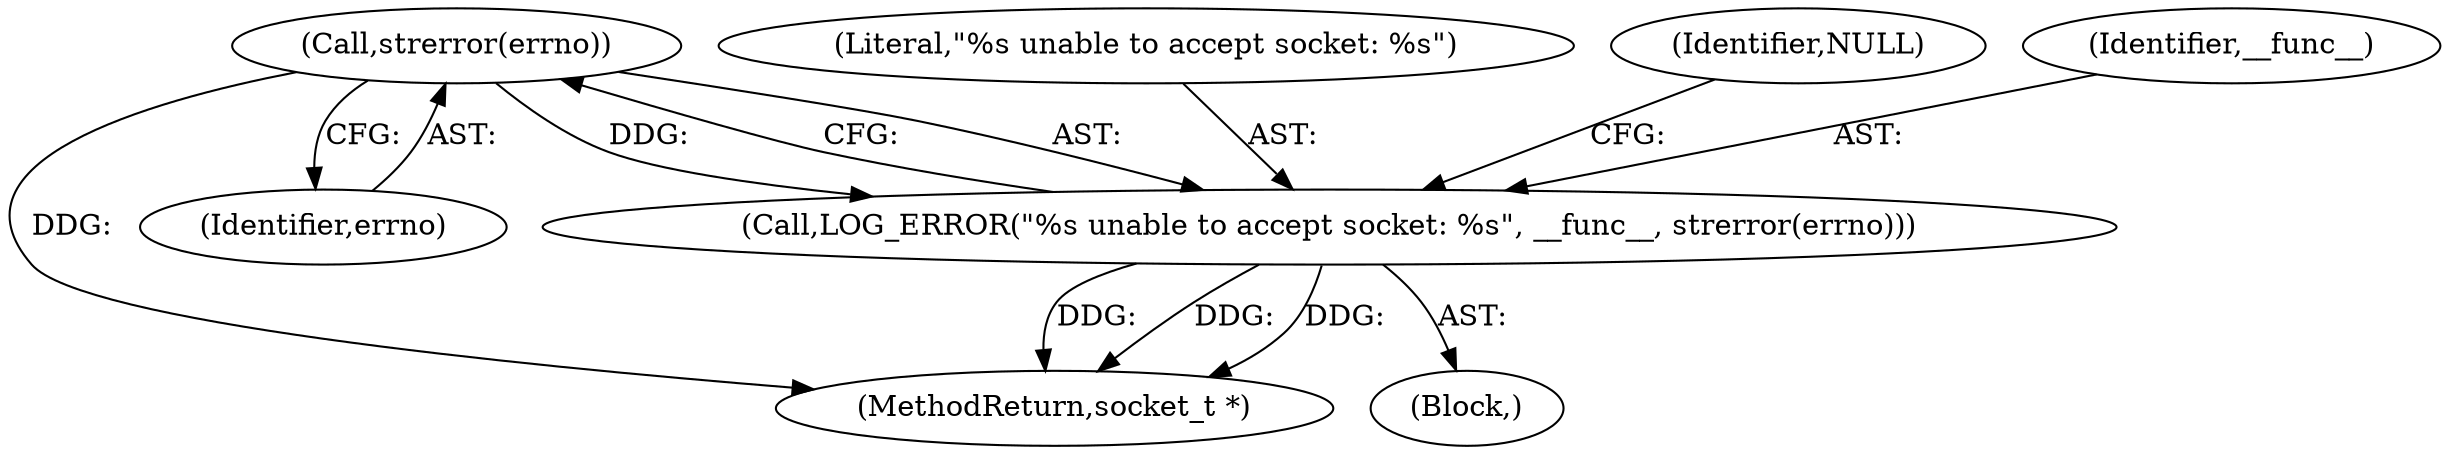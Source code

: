 digraph "0_Android_472271b153c5dc53c28beac55480a8d8434b2d5c_61@API" {
"1000124" [label="(Call,strerror(errno))"];
"1000121" [label="(Call,LOG_ERROR(\"%s unable to accept socket: %s\", __func__, strerror(errno)))"];
"1000122" [label="(Literal,\"%s unable to accept socket: %s\")"];
"1000127" [label="(Identifier,NULL)"];
"1000121" [label="(Call,LOG_ERROR(\"%s unable to accept socket: %s\", __func__, strerror(errno)))"];
"1000120" [label="(Block,)"];
"1000125" [label="(Identifier,errno)"];
"1000123" [label="(Identifier,__func__)"];
"1000154" [label="(MethodReturn,socket_t *)"];
"1000124" [label="(Call,strerror(errno))"];
"1000124" -> "1000121"  [label="AST: "];
"1000124" -> "1000125"  [label="CFG: "];
"1000125" -> "1000124"  [label="AST: "];
"1000121" -> "1000124"  [label="CFG: "];
"1000124" -> "1000154"  [label="DDG: "];
"1000124" -> "1000121"  [label="DDG: "];
"1000121" -> "1000120"  [label="AST: "];
"1000122" -> "1000121"  [label="AST: "];
"1000123" -> "1000121"  [label="AST: "];
"1000127" -> "1000121"  [label="CFG: "];
"1000121" -> "1000154"  [label="DDG: "];
"1000121" -> "1000154"  [label="DDG: "];
"1000121" -> "1000154"  [label="DDG: "];
}
